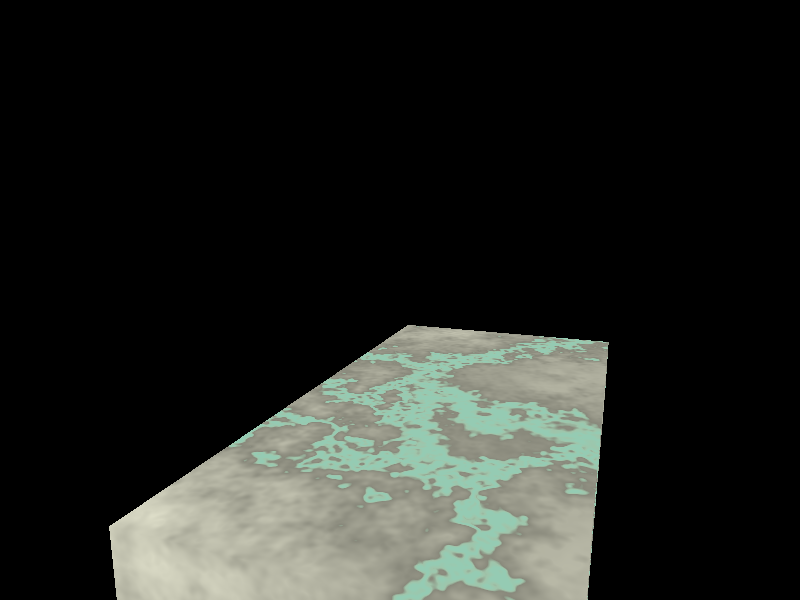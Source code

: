 #include "colors.inc"    // The include files contain
#include "stones.inc"    // pre-defined scene elements

#include "textures.inc"    // pre-defined scene elements
#include "shapes.inc"
#include "glass.inc"
#include "metals.inc"
#include "woods.inc"

camera {
  location <0, 2, -3>
  look_at  <0, 1,  2>
}

box {
	<-1, 0,  -1> //near lower left corner
	<1,  0.5, 3> //far upper right corner
	texture {
		T_Stone25
		scale 4
	}
	rotate y*20
}

light_source { <2, 4, -3> color White}